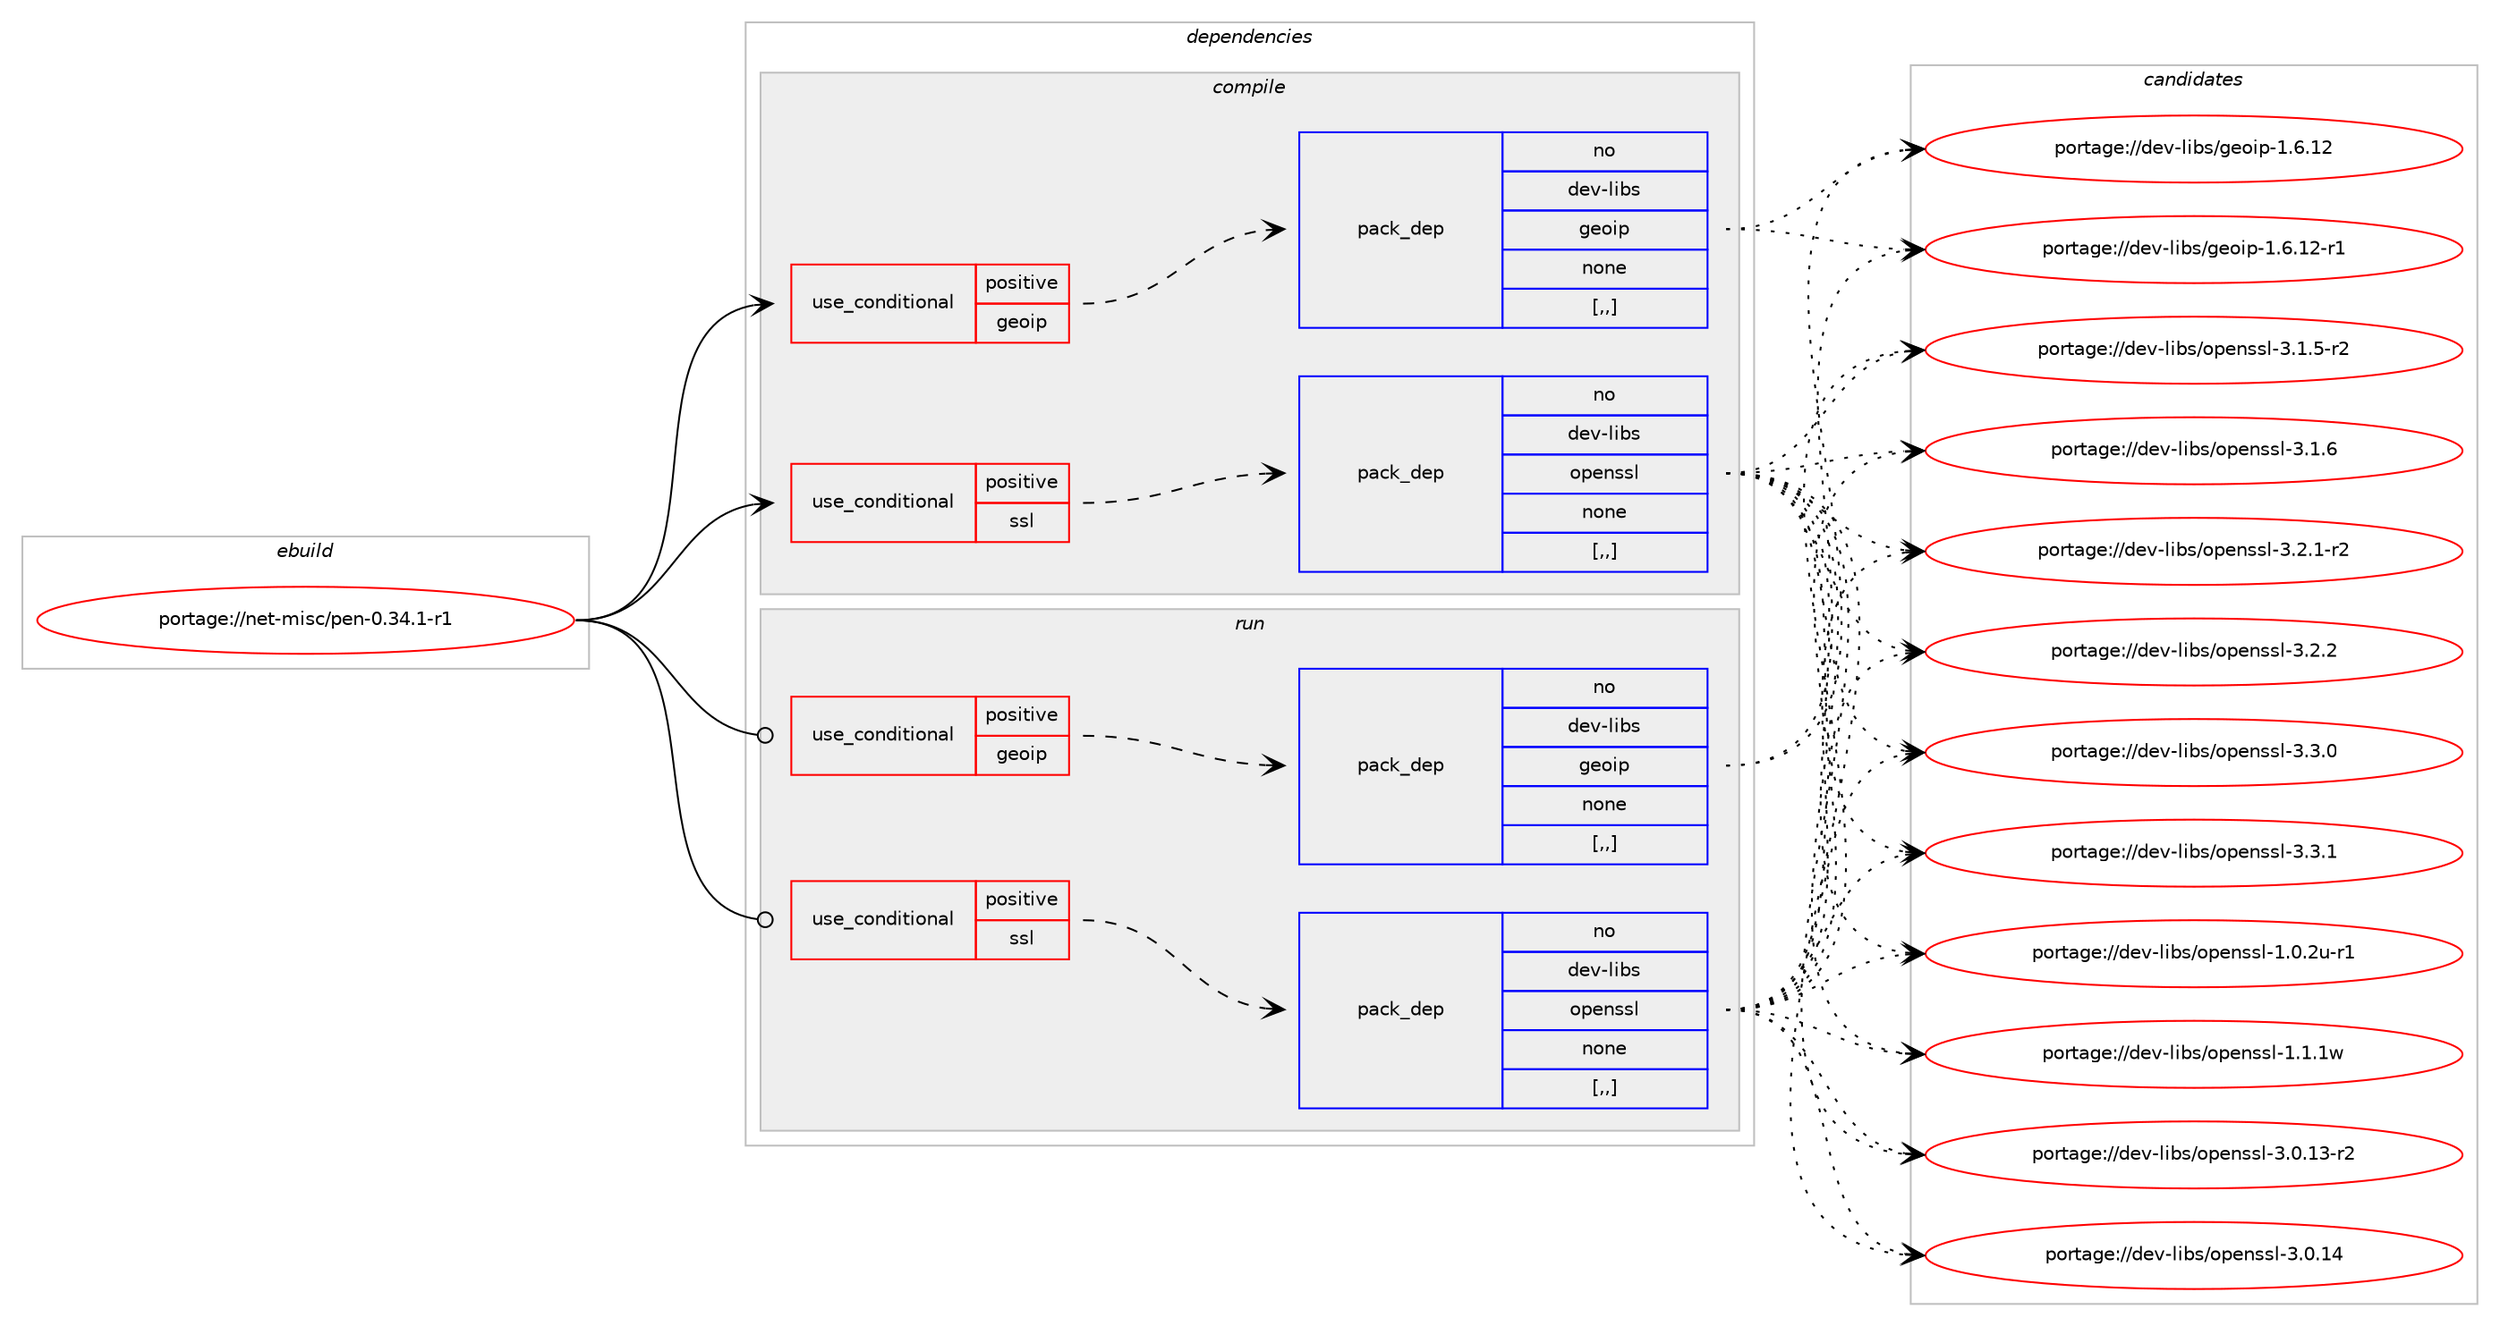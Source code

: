 digraph prolog {

# *************
# Graph options
# *************

newrank=true;
concentrate=true;
compound=true;
graph [rankdir=LR,fontname=Helvetica,fontsize=10,ranksep=1.5];#, ranksep=2.5, nodesep=0.2];
edge  [arrowhead=vee];
node  [fontname=Helvetica,fontsize=10];

# **********
# The ebuild
# **********

subgraph cluster_leftcol {
color=gray;
rank=same;
label=<<i>ebuild</i>>;
id [label="portage://net-misc/pen-0.34.1-r1", color=red, width=4, href="../net-misc/pen-0.34.1-r1.svg"];
}

# ****************
# The dependencies
# ****************

subgraph cluster_midcol {
color=gray;
label=<<i>dependencies</i>>;
subgraph cluster_compile {
fillcolor="#eeeeee";
style=filled;
label=<<i>compile</i>>;
subgraph cond96190 {
dependency365472 [label=<<TABLE BORDER="0" CELLBORDER="1" CELLSPACING="0" CELLPADDING="4"><TR><TD ROWSPAN="3" CELLPADDING="10">use_conditional</TD></TR><TR><TD>positive</TD></TR><TR><TD>geoip</TD></TR></TABLE>>, shape=none, color=red];
subgraph pack266654 {
dependency365473 [label=<<TABLE BORDER="0" CELLBORDER="1" CELLSPACING="0" CELLPADDING="4" WIDTH="220"><TR><TD ROWSPAN="6" CELLPADDING="30">pack_dep</TD></TR><TR><TD WIDTH="110">no</TD></TR><TR><TD>dev-libs</TD></TR><TR><TD>geoip</TD></TR><TR><TD>none</TD></TR><TR><TD>[,,]</TD></TR></TABLE>>, shape=none, color=blue];
}
dependency365472:e -> dependency365473:w [weight=20,style="dashed",arrowhead="vee"];
}
id:e -> dependency365472:w [weight=20,style="solid",arrowhead="vee"];
subgraph cond96191 {
dependency365474 [label=<<TABLE BORDER="0" CELLBORDER="1" CELLSPACING="0" CELLPADDING="4"><TR><TD ROWSPAN="3" CELLPADDING="10">use_conditional</TD></TR><TR><TD>positive</TD></TR><TR><TD>ssl</TD></TR></TABLE>>, shape=none, color=red];
subgraph pack266655 {
dependency365475 [label=<<TABLE BORDER="0" CELLBORDER="1" CELLSPACING="0" CELLPADDING="4" WIDTH="220"><TR><TD ROWSPAN="6" CELLPADDING="30">pack_dep</TD></TR><TR><TD WIDTH="110">no</TD></TR><TR><TD>dev-libs</TD></TR><TR><TD>openssl</TD></TR><TR><TD>none</TD></TR><TR><TD>[,,]</TD></TR></TABLE>>, shape=none, color=blue];
}
dependency365474:e -> dependency365475:w [weight=20,style="dashed",arrowhead="vee"];
}
id:e -> dependency365474:w [weight=20,style="solid",arrowhead="vee"];
}
subgraph cluster_compileandrun {
fillcolor="#eeeeee";
style=filled;
label=<<i>compile and run</i>>;
}
subgraph cluster_run {
fillcolor="#eeeeee";
style=filled;
label=<<i>run</i>>;
subgraph cond96192 {
dependency365476 [label=<<TABLE BORDER="0" CELLBORDER="1" CELLSPACING="0" CELLPADDING="4"><TR><TD ROWSPAN="3" CELLPADDING="10">use_conditional</TD></TR><TR><TD>positive</TD></TR><TR><TD>geoip</TD></TR></TABLE>>, shape=none, color=red];
subgraph pack266656 {
dependency365477 [label=<<TABLE BORDER="0" CELLBORDER="1" CELLSPACING="0" CELLPADDING="4" WIDTH="220"><TR><TD ROWSPAN="6" CELLPADDING="30">pack_dep</TD></TR><TR><TD WIDTH="110">no</TD></TR><TR><TD>dev-libs</TD></TR><TR><TD>geoip</TD></TR><TR><TD>none</TD></TR><TR><TD>[,,]</TD></TR></TABLE>>, shape=none, color=blue];
}
dependency365476:e -> dependency365477:w [weight=20,style="dashed",arrowhead="vee"];
}
id:e -> dependency365476:w [weight=20,style="solid",arrowhead="odot"];
subgraph cond96193 {
dependency365478 [label=<<TABLE BORDER="0" CELLBORDER="1" CELLSPACING="0" CELLPADDING="4"><TR><TD ROWSPAN="3" CELLPADDING="10">use_conditional</TD></TR><TR><TD>positive</TD></TR><TR><TD>ssl</TD></TR></TABLE>>, shape=none, color=red];
subgraph pack266657 {
dependency365479 [label=<<TABLE BORDER="0" CELLBORDER="1" CELLSPACING="0" CELLPADDING="4" WIDTH="220"><TR><TD ROWSPAN="6" CELLPADDING="30">pack_dep</TD></TR><TR><TD WIDTH="110">no</TD></TR><TR><TD>dev-libs</TD></TR><TR><TD>openssl</TD></TR><TR><TD>none</TD></TR><TR><TD>[,,]</TD></TR></TABLE>>, shape=none, color=blue];
}
dependency365478:e -> dependency365479:w [weight=20,style="dashed",arrowhead="vee"];
}
id:e -> dependency365478:w [weight=20,style="solid",arrowhead="odot"];
}
}

# **************
# The candidates
# **************

subgraph cluster_choices {
rank=same;
color=gray;
label=<<i>candidates</i>>;

subgraph choice266654 {
color=black;
nodesep=1;
choice10010111845108105981154710310111110511245494654464950 [label="portage://dev-libs/geoip-1.6.12", color=red, width=4,href="../dev-libs/geoip-1.6.12.svg"];
choice100101118451081059811547103101111105112454946544649504511449 [label="portage://dev-libs/geoip-1.6.12-r1", color=red, width=4,href="../dev-libs/geoip-1.6.12-r1.svg"];
dependency365473:e -> choice10010111845108105981154710310111110511245494654464950:w [style=dotted,weight="100"];
dependency365473:e -> choice100101118451081059811547103101111105112454946544649504511449:w [style=dotted,weight="100"];
}
subgraph choice266655 {
color=black;
nodesep=1;
choice1001011184510810598115471111121011101151151084549464846501174511449 [label="portage://dev-libs/openssl-1.0.2u-r1", color=red, width=4,href="../dev-libs/openssl-1.0.2u-r1.svg"];
choice100101118451081059811547111112101110115115108454946494649119 [label="portage://dev-libs/openssl-1.1.1w", color=red, width=4,href="../dev-libs/openssl-1.1.1w.svg"];
choice100101118451081059811547111112101110115115108455146484649514511450 [label="portage://dev-libs/openssl-3.0.13-r2", color=red, width=4,href="../dev-libs/openssl-3.0.13-r2.svg"];
choice10010111845108105981154711111210111011511510845514648464952 [label="portage://dev-libs/openssl-3.0.14", color=red, width=4,href="../dev-libs/openssl-3.0.14.svg"];
choice1001011184510810598115471111121011101151151084551464946534511450 [label="portage://dev-libs/openssl-3.1.5-r2", color=red, width=4,href="../dev-libs/openssl-3.1.5-r2.svg"];
choice100101118451081059811547111112101110115115108455146494654 [label="portage://dev-libs/openssl-3.1.6", color=red, width=4,href="../dev-libs/openssl-3.1.6.svg"];
choice1001011184510810598115471111121011101151151084551465046494511450 [label="portage://dev-libs/openssl-3.2.1-r2", color=red, width=4,href="../dev-libs/openssl-3.2.1-r2.svg"];
choice100101118451081059811547111112101110115115108455146504650 [label="portage://dev-libs/openssl-3.2.2", color=red, width=4,href="../dev-libs/openssl-3.2.2.svg"];
choice100101118451081059811547111112101110115115108455146514648 [label="portage://dev-libs/openssl-3.3.0", color=red, width=4,href="../dev-libs/openssl-3.3.0.svg"];
choice100101118451081059811547111112101110115115108455146514649 [label="portage://dev-libs/openssl-3.3.1", color=red, width=4,href="../dev-libs/openssl-3.3.1.svg"];
dependency365475:e -> choice1001011184510810598115471111121011101151151084549464846501174511449:w [style=dotted,weight="100"];
dependency365475:e -> choice100101118451081059811547111112101110115115108454946494649119:w [style=dotted,weight="100"];
dependency365475:e -> choice100101118451081059811547111112101110115115108455146484649514511450:w [style=dotted,weight="100"];
dependency365475:e -> choice10010111845108105981154711111210111011511510845514648464952:w [style=dotted,weight="100"];
dependency365475:e -> choice1001011184510810598115471111121011101151151084551464946534511450:w [style=dotted,weight="100"];
dependency365475:e -> choice100101118451081059811547111112101110115115108455146494654:w [style=dotted,weight="100"];
dependency365475:e -> choice1001011184510810598115471111121011101151151084551465046494511450:w [style=dotted,weight="100"];
dependency365475:e -> choice100101118451081059811547111112101110115115108455146504650:w [style=dotted,weight="100"];
dependency365475:e -> choice100101118451081059811547111112101110115115108455146514648:w [style=dotted,weight="100"];
dependency365475:e -> choice100101118451081059811547111112101110115115108455146514649:w [style=dotted,weight="100"];
}
subgraph choice266656 {
color=black;
nodesep=1;
choice10010111845108105981154710310111110511245494654464950 [label="portage://dev-libs/geoip-1.6.12", color=red, width=4,href="../dev-libs/geoip-1.6.12.svg"];
choice100101118451081059811547103101111105112454946544649504511449 [label="portage://dev-libs/geoip-1.6.12-r1", color=red, width=4,href="../dev-libs/geoip-1.6.12-r1.svg"];
dependency365477:e -> choice10010111845108105981154710310111110511245494654464950:w [style=dotted,weight="100"];
dependency365477:e -> choice100101118451081059811547103101111105112454946544649504511449:w [style=dotted,weight="100"];
}
subgraph choice266657 {
color=black;
nodesep=1;
choice1001011184510810598115471111121011101151151084549464846501174511449 [label="portage://dev-libs/openssl-1.0.2u-r1", color=red, width=4,href="../dev-libs/openssl-1.0.2u-r1.svg"];
choice100101118451081059811547111112101110115115108454946494649119 [label="portage://dev-libs/openssl-1.1.1w", color=red, width=4,href="../dev-libs/openssl-1.1.1w.svg"];
choice100101118451081059811547111112101110115115108455146484649514511450 [label="portage://dev-libs/openssl-3.0.13-r2", color=red, width=4,href="../dev-libs/openssl-3.0.13-r2.svg"];
choice10010111845108105981154711111210111011511510845514648464952 [label="portage://dev-libs/openssl-3.0.14", color=red, width=4,href="../dev-libs/openssl-3.0.14.svg"];
choice1001011184510810598115471111121011101151151084551464946534511450 [label="portage://dev-libs/openssl-3.1.5-r2", color=red, width=4,href="../dev-libs/openssl-3.1.5-r2.svg"];
choice100101118451081059811547111112101110115115108455146494654 [label="portage://dev-libs/openssl-3.1.6", color=red, width=4,href="../dev-libs/openssl-3.1.6.svg"];
choice1001011184510810598115471111121011101151151084551465046494511450 [label="portage://dev-libs/openssl-3.2.1-r2", color=red, width=4,href="../dev-libs/openssl-3.2.1-r2.svg"];
choice100101118451081059811547111112101110115115108455146504650 [label="portage://dev-libs/openssl-3.2.2", color=red, width=4,href="../dev-libs/openssl-3.2.2.svg"];
choice100101118451081059811547111112101110115115108455146514648 [label="portage://dev-libs/openssl-3.3.0", color=red, width=4,href="../dev-libs/openssl-3.3.0.svg"];
choice100101118451081059811547111112101110115115108455146514649 [label="portage://dev-libs/openssl-3.3.1", color=red, width=4,href="../dev-libs/openssl-3.3.1.svg"];
dependency365479:e -> choice1001011184510810598115471111121011101151151084549464846501174511449:w [style=dotted,weight="100"];
dependency365479:e -> choice100101118451081059811547111112101110115115108454946494649119:w [style=dotted,weight="100"];
dependency365479:e -> choice100101118451081059811547111112101110115115108455146484649514511450:w [style=dotted,weight="100"];
dependency365479:e -> choice10010111845108105981154711111210111011511510845514648464952:w [style=dotted,weight="100"];
dependency365479:e -> choice1001011184510810598115471111121011101151151084551464946534511450:w [style=dotted,weight="100"];
dependency365479:e -> choice100101118451081059811547111112101110115115108455146494654:w [style=dotted,weight="100"];
dependency365479:e -> choice1001011184510810598115471111121011101151151084551465046494511450:w [style=dotted,weight="100"];
dependency365479:e -> choice100101118451081059811547111112101110115115108455146504650:w [style=dotted,weight="100"];
dependency365479:e -> choice100101118451081059811547111112101110115115108455146514648:w [style=dotted,weight="100"];
dependency365479:e -> choice100101118451081059811547111112101110115115108455146514649:w [style=dotted,weight="100"];
}
}

}
